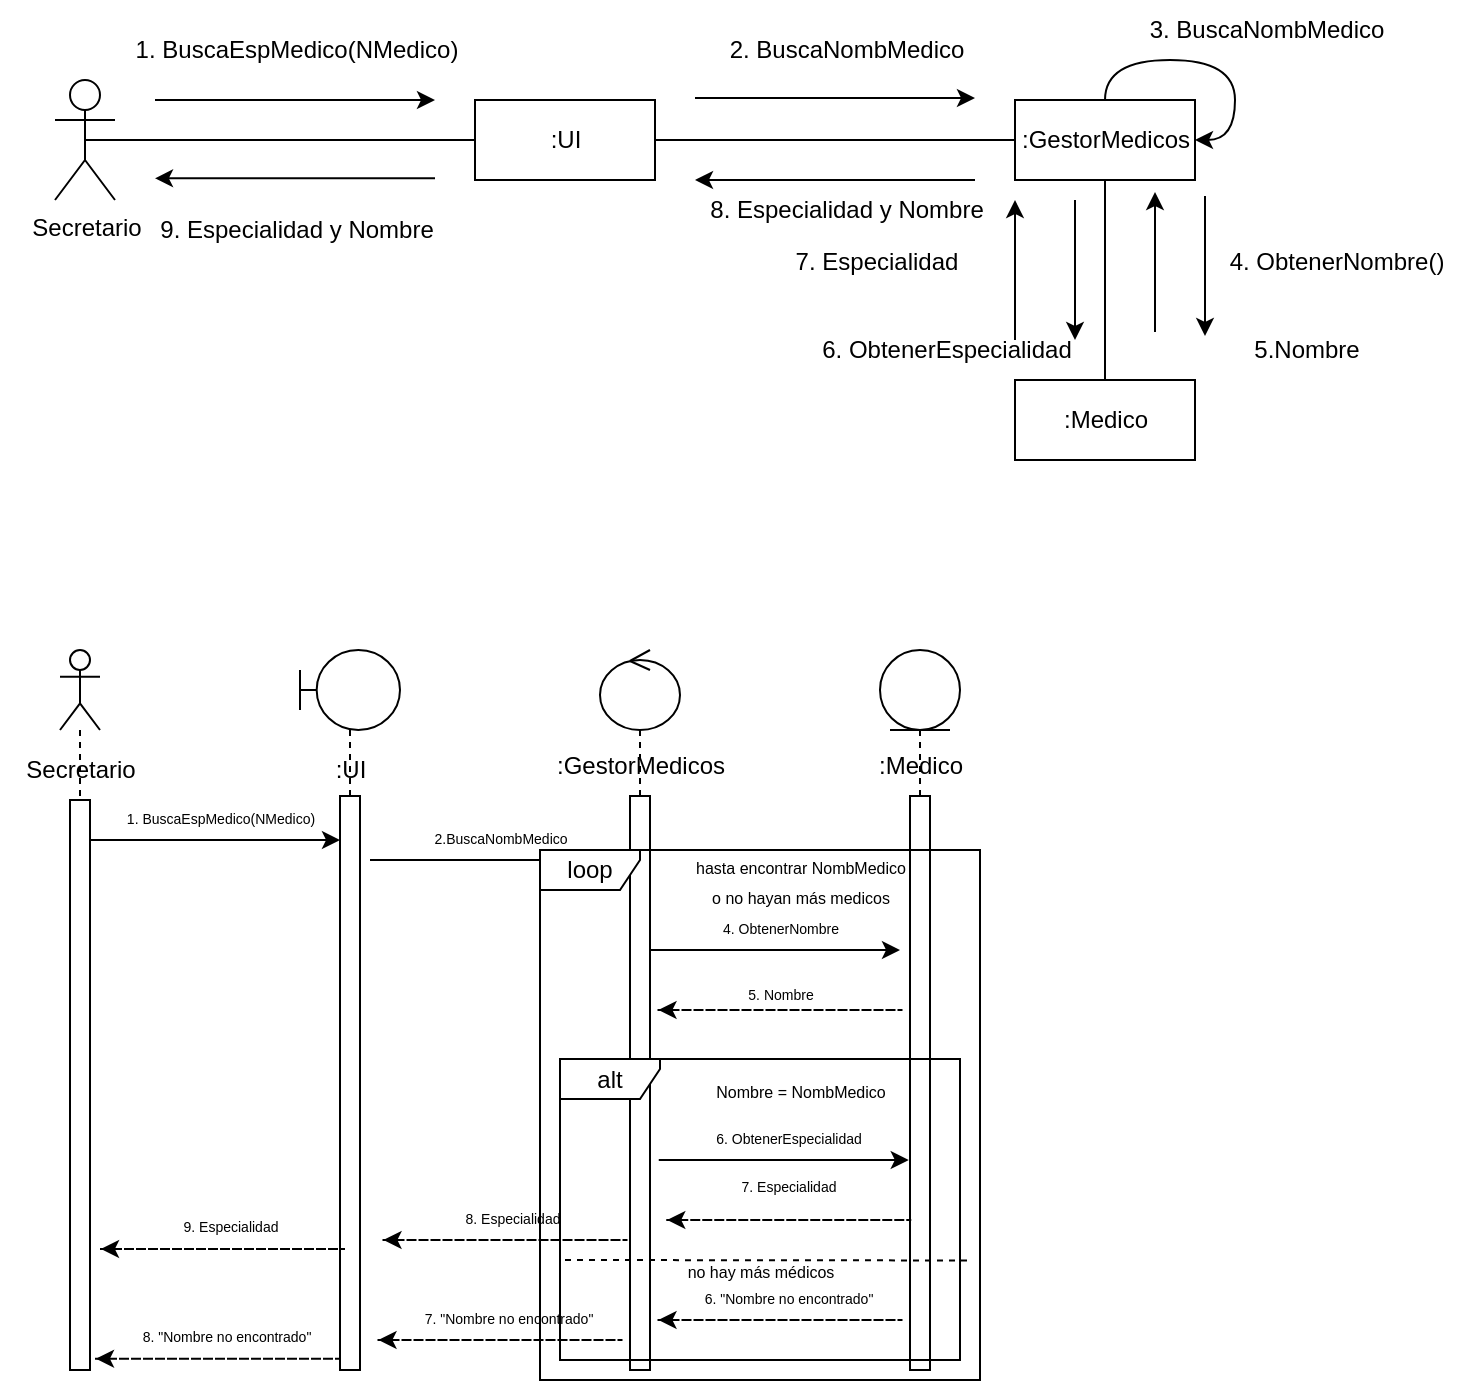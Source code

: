 <mxfile version="24.0.4" type="device">
  <diagram name="Página-1" id="r-Dk_CSnG79D7M9TbqX1">
    <mxGraphModel dx="1258" dy="943" grid="1" gridSize="10" guides="1" tooltips="1" connect="1" arrows="1" fold="1" page="1" pageScale="1" pageWidth="827" pageHeight="1169" math="0" shadow="0">
      <root>
        <mxCell id="0" />
        <mxCell id="1" parent="0" />
        <mxCell id="3vJ3WMfgow5Yl6ggKS75-5" style="edgeStyle=orthogonalEdgeStyle;rounded=0;orthogonalLoop=1;jettySize=auto;html=1;exitX=0.5;exitY=0.5;exitDx=0;exitDy=0;exitPerimeter=0;entryX=0;entryY=0.5;entryDx=0;entryDy=0;endArrow=none;endFill=0;" edge="1" parent="1" source="3vJ3WMfgow5Yl6ggKS75-1" target="3vJ3WMfgow5Yl6ggKS75-2">
          <mxGeometry relative="1" as="geometry" />
        </mxCell>
        <mxCell id="3vJ3WMfgow5Yl6ggKS75-1" value="Secretario" style="shape=umlActor;verticalLabelPosition=bottom;verticalAlign=top;html=1;outlineConnect=0;" vertex="1" parent="1">
          <mxGeometry x="67.5" y="150" width="30" height="60" as="geometry" />
        </mxCell>
        <mxCell id="3vJ3WMfgow5Yl6ggKS75-6" style="edgeStyle=orthogonalEdgeStyle;rounded=0;orthogonalLoop=1;jettySize=auto;html=1;exitX=1;exitY=0.5;exitDx=0;exitDy=0;entryX=0;entryY=0.5;entryDx=0;entryDy=0;endArrow=none;endFill=0;" edge="1" parent="1" source="3vJ3WMfgow5Yl6ggKS75-2" target="3vJ3WMfgow5Yl6ggKS75-3">
          <mxGeometry relative="1" as="geometry" />
        </mxCell>
        <mxCell id="3vJ3WMfgow5Yl6ggKS75-2" value=":UI" style="rounded=0;whiteSpace=wrap;html=1;" vertex="1" parent="1">
          <mxGeometry x="277.5" y="160" width="90" height="40" as="geometry" />
        </mxCell>
        <mxCell id="3vJ3WMfgow5Yl6ggKS75-12" style="edgeStyle=orthogonalEdgeStyle;rounded=0;orthogonalLoop=1;jettySize=auto;html=1;exitX=0.5;exitY=1;exitDx=0;exitDy=0;entryX=0.5;entryY=0;entryDx=0;entryDy=0;endArrow=none;endFill=0;" edge="1" parent="1" source="3vJ3WMfgow5Yl6ggKS75-3" target="3vJ3WMfgow5Yl6ggKS75-4">
          <mxGeometry relative="1" as="geometry" />
        </mxCell>
        <mxCell id="3vJ3WMfgow5Yl6ggKS75-3" value=":GestorMedicos" style="rounded=0;whiteSpace=wrap;html=1;" vertex="1" parent="1">
          <mxGeometry x="547.5" y="160" width="90" height="40" as="geometry" />
        </mxCell>
        <mxCell id="3vJ3WMfgow5Yl6ggKS75-4" value=":Medico" style="rounded=0;whiteSpace=wrap;html=1;" vertex="1" parent="1">
          <mxGeometry x="547.5" y="300" width="90" height="40" as="geometry" />
        </mxCell>
        <mxCell id="3vJ3WMfgow5Yl6ggKS75-7" value="" style="endArrow=classic;html=1;rounded=0;" edge="1" parent="1">
          <mxGeometry width="50" height="50" relative="1" as="geometry">
            <mxPoint x="117.5" y="160" as="sourcePoint" />
            <mxPoint x="257.5" y="160" as="targetPoint" />
          </mxGeometry>
        </mxCell>
        <mxCell id="3vJ3WMfgow5Yl6ggKS75-8" value="1. BuscaEspMedico(NMedico)" style="text;html=1;align=center;verticalAlign=middle;resizable=0;points=[];autosize=1;strokeColor=none;fillColor=none;" vertex="1" parent="1">
          <mxGeometry x="97.5" y="120" width="180" height="30" as="geometry" />
        </mxCell>
        <mxCell id="3vJ3WMfgow5Yl6ggKS75-9" value="" style="endArrow=classic;html=1;rounded=0;" edge="1" parent="1">
          <mxGeometry width="50" height="50" relative="1" as="geometry">
            <mxPoint x="387.5" y="159" as="sourcePoint" />
            <mxPoint x="527.5" y="159" as="targetPoint" />
          </mxGeometry>
        </mxCell>
        <mxCell id="3vJ3WMfgow5Yl6ggKS75-10" value="2. BuscaNombMedico" style="text;html=1;align=center;verticalAlign=middle;resizable=0;points=[];autosize=1;strokeColor=none;fillColor=none;" vertex="1" parent="1">
          <mxGeometry x="392.5" y="120" width="140" height="30" as="geometry" />
        </mxCell>
        <mxCell id="3vJ3WMfgow5Yl6ggKS75-11" value="" style="endArrow=classic;html=1;rounded=0;" edge="1" parent="1">
          <mxGeometry width="50" height="50" relative="1" as="geometry">
            <mxPoint x="642.5" y="208" as="sourcePoint" />
            <mxPoint x="642.5" y="278" as="targetPoint" />
          </mxGeometry>
        </mxCell>
        <mxCell id="3vJ3WMfgow5Yl6ggKS75-13" value="4. ObtenerNombre()" style="text;html=1;align=center;verticalAlign=middle;resizable=0;points=[];autosize=1;strokeColor=none;fillColor=none;" vertex="1" parent="1">
          <mxGeometry x="642.5" y="226" width="130" height="30" as="geometry" />
        </mxCell>
        <mxCell id="3vJ3WMfgow5Yl6ggKS75-14" value="" style="endArrow=classic;html=1;rounded=0;" edge="1" parent="1">
          <mxGeometry width="50" height="50" relative="1" as="geometry">
            <mxPoint x="547.5" y="280" as="sourcePoint" />
            <mxPoint x="547.5" y="210" as="targetPoint" />
          </mxGeometry>
        </mxCell>
        <mxCell id="3vJ3WMfgow5Yl6ggKS75-15" value="5.Nombre" style="text;html=1;align=center;verticalAlign=middle;resizable=0;points=[];autosize=1;strokeColor=none;fillColor=none;" vertex="1" parent="1">
          <mxGeometry x="652.5" y="270" width="80" height="30" as="geometry" />
        </mxCell>
        <mxCell id="3vJ3WMfgow5Yl6ggKS75-16" value="" style="endArrow=classic;html=1;rounded=0;" edge="1" parent="1">
          <mxGeometry width="50" height="50" relative="1" as="geometry">
            <mxPoint x="527.5" y="200" as="sourcePoint" />
            <mxPoint x="387.5" y="200" as="targetPoint" />
          </mxGeometry>
        </mxCell>
        <mxCell id="3vJ3WMfgow5Yl6ggKS75-17" value="6. ObtenerEspecialidad" style="text;html=1;align=center;verticalAlign=middle;resizable=0;points=[];autosize=1;strokeColor=none;fillColor=none;" vertex="1" parent="1">
          <mxGeometry x="437.5" y="270" width="150" height="30" as="geometry" />
        </mxCell>
        <mxCell id="3vJ3WMfgow5Yl6ggKS75-18" value="" style="endArrow=classic;html=1;rounded=0;" edge="1" parent="1">
          <mxGeometry width="50" height="50" relative="1" as="geometry">
            <mxPoint x="257.5" y="199.17" as="sourcePoint" />
            <mxPoint x="117.5" y="199.17" as="targetPoint" />
          </mxGeometry>
        </mxCell>
        <mxCell id="3vJ3WMfgow5Yl6ggKS75-19" value="7.&lt;span style=&quot;background-color: initial;&quot;&gt;&amp;nbsp;Especialidad&lt;/span&gt;" style="text;html=1;align=center;verticalAlign=middle;resizable=0;points=[];autosize=1;strokeColor=none;fillColor=none;" vertex="1" parent="1">
          <mxGeometry x="427.5" y="226" width="100" height="30" as="geometry" />
        </mxCell>
        <mxCell id="3vJ3WMfgow5Yl6ggKS75-21" value="" style="shape=umlLifeline;perimeter=lifelinePerimeter;whiteSpace=wrap;html=1;container=1;dropTarget=0;collapsible=0;recursiveResize=0;outlineConnect=0;portConstraint=eastwest;newEdgeStyle={&quot;curved&quot;:0,&quot;rounded&quot;:0};participant=umlActor;" vertex="1" parent="1">
          <mxGeometry x="70" y="435" width="20" height="360" as="geometry" />
        </mxCell>
        <mxCell id="3vJ3WMfgow5Yl6ggKS75-30" value="" style="html=1;points=[[0,0,0,0,5],[0,1,0,0,-5],[1,0,0,0,5],[1,1,0,0,-5]];perimeter=orthogonalPerimeter;outlineConnect=0;targetShapes=umlLifeline;portConstraint=eastwest;newEdgeStyle={&quot;curved&quot;:0,&quot;rounded&quot;:0};" vertex="1" parent="3vJ3WMfgow5Yl6ggKS75-21">
          <mxGeometry x="5" y="75" width="10" height="285" as="geometry" />
        </mxCell>
        <mxCell id="3vJ3WMfgow5Yl6ggKS75-22" value="" style="shape=umlLifeline;perimeter=lifelinePerimeter;whiteSpace=wrap;html=1;container=1;dropTarget=0;collapsible=0;recursiveResize=0;outlineConnect=0;portConstraint=eastwest;newEdgeStyle={&quot;curved&quot;:0,&quot;rounded&quot;:0};participant=umlBoundary;" vertex="1" parent="1">
          <mxGeometry x="190" y="435" width="50" height="360" as="geometry" />
        </mxCell>
        <mxCell id="3vJ3WMfgow5Yl6ggKS75-33" value="" style="html=1;points=[[0,0,0,0,5],[0,1,0,0,-5],[1,0,0,0,5],[1,1,0,0,-5]];perimeter=orthogonalPerimeter;outlineConnect=0;targetShapes=umlLifeline;portConstraint=eastwest;newEdgeStyle={&quot;curved&quot;:0,&quot;rounded&quot;:0};" vertex="1" parent="3vJ3WMfgow5Yl6ggKS75-22">
          <mxGeometry x="20" y="73" width="10" height="287" as="geometry" />
        </mxCell>
        <mxCell id="3vJ3WMfgow5Yl6ggKS75-23" value="" style="shape=umlLifeline;perimeter=lifelinePerimeter;whiteSpace=wrap;html=1;container=1;dropTarget=0;collapsible=0;recursiveResize=0;outlineConnect=0;portConstraint=eastwest;newEdgeStyle={&quot;curved&quot;:0,&quot;rounded&quot;:0};participant=umlControl;" vertex="1" parent="1">
          <mxGeometry x="340" y="435" width="40" height="360" as="geometry" />
        </mxCell>
        <mxCell id="3vJ3WMfgow5Yl6ggKS75-32" value="" style="html=1;points=[[0,0,0,0,5],[0,1,0,0,-5],[1,0,0,0,5],[1,1,0,0,-5]];perimeter=orthogonalPerimeter;outlineConnect=0;targetShapes=umlLifeline;portConstraint=eastwest;newEdgeStyle={&quot;curved&quot;:0,&quot;rounded&quot;:0};" vertex="1" parent="3vJ3WMfgow5Yl6ggKS75-23">
          <mxGeometry x="15" y="73" width="10" height="287" as="geometry" />
        </mxCell>
        <mxCell id="3vJ3WMfgow5Yl6ggKS75-24" value="" style="shape=umlLifeline;perimeter=lifelinePerimeter;whiteSpace=wrap;html=1;container=1;dropTarget=0;collapsible=0;recursiveResize=0;outlineConnect=0;portConstraint=eastwest;newEdgeStyle={&quot;curved&quot;:0,&quot;rounded&quot;:0};participant=umlEntity;" vertex="1" parent="1">
          <mxGeometry x="480" y="435" width="40" height="360" as="geometry" />
        </mxCell>
        <mxCell id="3vJ3WMfgow5Yl6ggKS75-31" value="" style="html=1;points=[[0,0,0,0,5],[0,1,0,0,-5],[1,0,0,0,5],[1,1,0,0,-5]];perimeter=orthogonalPerimeter;outlineConnect=0;targetShapes=umlLifeline;portConstraint=eastwest;newEdgeStyle={&quot;curved&quot;:0,&quot;rounded&quot;:0};" vertex="1" parent="3vJ3WMfgow5Yl6ggKS75-24">
          <mxGeometry x="15" y="73" width="10" height="287" as="geometry" />
        </mxCell>
        <mxCell id="3vJ3WMfgow5Yl6ggKS75-25" value="Secretario" style="text;html=1;align=center;verticalAlign=middle;resizable=0;points=[];autosize=1;strokeColor=none;fillColor=none;" vertex="1" parent="1">
          <mxGeometry x="40" y="480" width="80" height="30" as="geometry" />
        </mxCell>
        <mxCell id="3vJ3WMfgow5Yl6ggKS75-26" value=":UI" style="text;html=1;align=center;verticalAlign=middle;resizable=0;points=[];autosize=1;strokeColor=none;fillColor=none;" vertex="1" parent="1">
          <mxGeometry x="195" y="480" width="40" height="30" as="geometry" />
        </mxCell>
        <mxCell id="3vJ3WMfgow5Yl6ggKS75-27" value=":GestorMedicos" style="text;html=1;align=center;verticalAlign=middle;resizable=0;points=[];autosize=1;strokeColor=none;fillColor=none;" vertex="1" parent="1">
          <mxGeometry x="305" y="478" width="110" height="30" as="geometry" />
        </mxCell>
        <mxCell id="3vJ3WMfgow5Yl6ggKS75-28" value=":Medico" style="text;html=1;align=center;verticalAlign=middle;resizable=0;points=[];autosize=1;strokeColor=none;fillColor=none;" vertex="1" parent="1">
          <mxGeometry x="465" y="478" width="70" height="30" as="geometry" />
        </mxCell>
        <mxCell id="3vJ3WMfgow5Yl6ggKS75-34" style="edgeStyle=orthogonalEdgeStyle;rounded=0;orthogonalLoop=1;jettySize=auto;html=1;exitX=0.5;exitY=0;exitDx=0;exitDy=0;entryX=1;entryY=0.5;entryDx=0;entryDy=0;curved=1;" edge="1" parent="1" source="3vJ3WMfgow5Yl6ggKS75-3" target="3vJ3WMfgow5Yl6ggKS75-3">
          <mxGeometry relative="1" as="geometry" />
        </mxCell>
        <mxCell id="3vJ3WMfgow5Yl6ggKS75-35" value="3. BuscaNombMedico" style="text;html=1;align=center;verticalAlign=middle;resizable=0;points=[];autosize=1;strokeColor=none;fillColor=none;" vertex="1" parent="1">
          <mxGeometry x="602.5" y="110" width="140" height="30" as="geometry" />
        </mxCell>
        <mxCell id="3vJ3WMfgow5Yl6ggKS75-36" value="" style="endArrow=classic;html=1;rounded=0;" edge="1" parent="1">
          <mxGeometry width="50" height="50" relative="1" as="geometry">
            <mxPoint x="617.5" y="276" as="sourcePoint" />
            <mxPoint x="617.5" y="206" as="targetPoint" />
          </mxGeometry>
        </mxCell>
        <mxCell id="3vJ3WMfgow5Yl6ggKS75-37" value="" style="endArrow=classic;html=1;rounded=0;" edge="1" parent="1">
          <mxGeometry width="50" height="50" relative="1" as="geometry">
            <mxPoint x="577.5" y="210" as="sourcePoint" />
            <mxPoint x="577.5" y="280" as="targetPoint" />
          </mxGeometry>
        </mxCell>
        <mxCell id="3vJ3WMfgow5Yl6ggKS75-38" value="8. Especialidad y Nombre" style="text;html=1;align=center;verticalAlign=middle;resizable=0;points=[];autosize=1;strokeColor=none;fillColor=none;" vertex="1" parent="1">
          <mxGeometry x="382.5" y="200" width="160" height="30" as="geometry" />
        </mxCell>
        <mxCell id="3vJ3WMfgow5Yl6ggKS75-39" value="9. Especialidad y Nombre" style="text;html=1;align=center;verticalAlign=middle;resizable=0;points=[];autosize=1;strokeColor=none;fillColor=none;" vertex="1" parent="1">
          <mxGeometry x="107.5" y="210" width="160" height="30" as="geometry" />
        </mxCell>
        <mxCell id="3vJ3WMfgow5Yl6ggKS75-40" value="" style="endArrow=classic;html=1;rounded=0;" edge="1" parent="1">
          <mxGeometry width="50" height="50" relative="1" as="geometry">
            <mxPoint x="85" y="530" as="sourcePoint" />
            <mxPoint x="210" y="530" as="targetPoint" />
          </mxGeometry>
        </mxCell>
        <mxCell id="3vJ3WMfgow5Yl6ggKS75-41" value="1. BuscaEspMedico(NMedico)" style="text;html=1;align=center;verticalAlign=middle;resizable=0;points=[];autosize=1;strokeColor=none;fillColor=none;fontSize=7;" vertex="1" parent="1">
          <mxGeometry x="90" y="510" width="120" height="20" as="geometry" />
        </mxCell>
        <mxCell id="3vJ3WMfgow5Yl6ggKS75-42" value="" style="endArrow=classic;html=1;rounded=0;" edge="1" parent="1">
          <mxGeometry width="50" height="50" relative="1" as="geometry">
            <mxPoint x="225" y="540" as="sourcePoint" />
            <mxPoint x="350" y="540" as="targetPoint" />
          </mxGeometry>
        </mxCell>
        <mxCell id="3vJ3WMfgow5Yl6ggKS75-43" value="2.BuscaNombMedico" style="text;html=1;align=center;verticalAlign=middle;resizable=0;points=[];autosize=1;strokeColor=none;fillColor=none;fontSize=7;" vertex="1" parent="1">
          <mxGeometry x="245" y="520" width="90" height="20" as="geometry" />
        </mxCell>
        <mxCell id="3vJ3WMfgow5Yl6ggKS75-46" value="loop" style="shape=umlFrame;whiteSpace=wrap;html=1;pointerEvents=0;width=50;height=20;" vertex="1" parent="1">
          <mxGeometry x="310" y="535" width="220" height="265" as="geometry" />
        </mxCell>
        <mxCell id="3vJ3WMfgow5Yl6ggKS75-47" value="&lt;font style=&quot;font-size: 8px;&quot;&gt;hasta encontrar NombMedico&lt;/font&gt;&lt;div&gt;&lt;font style=&quot;font-size: 8px;&quot;&gt;o no hayan más medicos&lt;/font&gt;&lt;/div&gt;" style="text;html=1;align=center;verticalAlign=middle;resizable=0;points=[];autosize=1;strokeColor=none;fillColor=none;" vertex="1" parent="1">
          <mxGeometry x="375" y="530" width="130" height="40" as="geometry" />
        </mxCell>
        <mxCell id="3vJ3WMfgow5Yl6ggKS75-50" value="" style="endArrow=classic;html=1;rounded=0;" edge="1" parent="1">
          <mxGeometry width="50" height="50" relative="1" as="geometry">
            <mxPoint x="365" y="585" as="sourcePoint" />
            <mxPoint x="490" y="585" as="targetPoint" />
          </mxGeometry>
        </mxCell>
        <mxCell id="3vJ3WMfgow5Yl6ggKS75-51" value="4. ObtenerNombre" style="text;html=1;align=center;verticalAlign=middle;resizable=0;points=[];autosize=1;strokeColor=none;fillColor=none;fontSize=7;" vertex="1" parent="1">
          <mxGeometry x="390" y="565" width="80" height="20" as="geometry" />
        </mxCell>
        <mxCell id="3vJ3WMfgow5Yl6ggKS75-52" value="" style="endArrow=classic;html=1;rounded=0;dashed=1;" edge="1" parent="1">
          <mxGeometry width="50" height="50" relative="1" as="geometry">
            <mxPoint x="368.75" y="615" as="sourcePoint" />
            <mxPoint x="369.25" y="615" as="targetPoint" />
            <Array as="points">
              <mxPoint x="491.25" y="615" />
            </Array>
          </mxGeometry>
        </mxCell>
        <mxCell id="3vJ3WMfgow5Yl6ggKS75-53" value="5. Nombre" style="text;html=1;align=center;verticalAlign=middle;resizable=0;points=[];autosize=1;strokeColor=none;fillColor=none;fontSize=7;" vertex="1" parent="1">
          <mxGeometry x="400" y="597.5" width="60" height="20" as="geometry" />
        </mxCell>
        <mxCell id="3vJ3WMfgow5Yl6ggKS75-54" value="" style="endArrow=classic;html=1;rounded=0;" edge="1" parent="1">
          <mxGeometry width="50" height="50" relative="1" as="geometry">
            <mxPoint x="369.38" y="690" as="sourcePoint" />
            <mxPoint x="494.38" y="690" as="targetPoint" />
          </mxGeometry>
        </mxCell>
        <mxCell id="3vJ3WMfgow5Yl6ggKS75-55" value="6. ObtenerEspecialidad" style="text;html=1;align=center;verticalAlign=middle;resizable=0;points=[];autosize=1;strokeColor=none;fillColor=none;fontSize=7;" vertex="1" parent="1">
          <mxGeometry x="384.38" y="670" width="100" height="20" as="geometry" />
        </mxCell>
        <mxCell id="3vJ3WMfgow5Yl6ggKS75-56" value="" style="endArrow=classic;html=1;rounded=0;dashed=1;" edge="1" parent="1">
          <mxGeometry width="50" height="50" relative="1" as="geometry">
            <mxPoint x="373.13" y="720" as="sourcePoint" />
            <mxPoint x="373.63" y="720" as="targetPoint" />
            <Array as="points">
              <mxPoint x="495.63" y="720" />
            </Array>
          </mxGeometry>
        </mxCell>
        <mxCell id="3vJ3WMfgow5Yl6ggKS75-57" value="7. Especialidad" style="text;html=1;align=center;verticalAlign=middle;resizable=0;points=[];autosize=1;strokeColor=none;fillColor=none;fontSize=7;" vertex="1" parent="1">
          <mxGeometry x="399.38" y="694.47" width="70" height="20" as="geometry" />
        </mxCell>
        <mxCell id="3vJ3WMfgow5Yl6ggKS75-58" value="alt" style="shape=umlFrame;whiteSpace=wrap;html=1;pointerEvents=0;width=50;height=20;" vertex="1" parent="1">
          <mxGeometry x="320" y="639.53" width="200" height="150.47" as="geometry" />
        </mxCell>
        <mxCell id="3vJ3WMfgow5Yl6ggKS75-59" value="" style="endArrow=none;dashed=1;html=1;rounded=0;entryX=1.005;entryY=0.64;entryDx=0;entryDy=0;entryPerimeter=0;" edge="1" parent="1">
          <mxGeometry width="50" height="50" relative="1" as="geometry">
            <mxPoint x="322.5" y="740" as="sourcePoint" />
            <mxPoint x="523.5" y="740.231" as="targetPoint" />
          </mxGeometry>
        </mxCell>
        <mxCell id="3vJ3WMfgow5Yl6ggKS75-60" value="" style="endArrow=classic;html=1;rounded=0;dashed=1;" edge="1" parent="1">
          <mxGeometry width="50" height="50" relative="1" as="geometry">
            <mxPoint x="231.25" y="730" as="sourcePoint" />
            <mxPoint x="231.75" y="730" as="targetPoint" />
            <Array as="points">
              <mxPoint x="353.75" y="730" />
            </Array>
          </mxGeometry>
        </mxCell>
        <mxCell id="3vJ3WMfgow5Yl6ggKS75-61" value="8. Especialidad" style="text;html=1;align=center;verticalAlign=middle;resizable=0;points=[];autosize=1;strokeColor=none;fillColor=none;fontSize=7;" vertex="1" parent="1">
          <mxGeometry x="261.25" y="710" width="70" height="20" as="geometry" />
        </mxCell>
        <mxCell id="3vJ3WMfgow5Yl6ggKS75-62" value="" style="endArrow=classic;html=1;rounded=0;dashed=1;" edge="1" parent="1">
          <mxGeometry width="50" height="50" relative="1" as="geometry">
            <mxPoint x="90" y="734.47" as="sourcePoint" />
            <mxPoint x="90.5" y="734.47" as="targetPoint" />
            <Array as="points">
              <mxPoint x="212.5" y="734.47" />
            </Array>
          </mxGeometry>
        </mxCell>
        <mxCell id="3vJ3WMfgow5Yl6ggKS75-63" value="9. Especialidad" style="text;html=1;align=center;verticalAlign=middle;resizable=0;points=[];autosize=1;strokeColor=none;fillColor=none;fontSize=7;" vertex="1" parent="1">
          <mxGeometry x="120" y="714.47" width="70" height="20" as="geometry" />
        </mxCell>
        <mxCell id="3vJ3WMfgow5Yl6ggKS75-65" value="&lt;font style=&quot;font-size: 8px;&quot;&gt;Nombre = NombMedico&lt;/font&gt;" style="text;html=1;align=center;verticalAlign=middle;resizable=0;points=[];autosize=1;strokeColor=none;fillColor=none;" vertex="1" parent="1">
          <mxGeometry x="385" y="639.53" width="110" height="30" as="geometry" />
        </mxCell>
        <mxCell id="3vJ3WMfgow5Yl6ggKS75-66" value="&lt;span style=&quot;font-size: 8px;&quot;&gt;no hay más médicos&lt;/span&gt;" style="text;html=1;align=center;verticalAlign=middle;resizable=0;points=[];autosize=1;strokeColor=none;fillColor=none;" vertex="1" parent="1">
          <mxGeometry x="370" y="730" width="100" height="30" as="geometry" />
        </mxCell>
        <mxCell id="3vJ3WMfgow5Yl6ggKS75-67" value="" style="endArrow=classic;html=1;rounded=0;dashed=1;" edge="1" parent="1">
          <mxGeometry width="50" height="50" relative="1" as="geometry">
            <mxPoint x="368.75" y="770" as="sourcePoint" />
            <mxPoint x="369.25" y="770" as="targetPoint" />
            <Array as="points">
              <mxPoint x="491.25" y="770" />
            </Array>
          </mxGeometry>
        </mxCell>
        <mxCell id="3vJ3WMfgow5Yl6ggKS75-68" value="6. &quot;Nombre no encontrado&quot;" style="text;html=1;align=center;verticalAlign=middle;resizable=0;points=[];autosize=1;strokeColor=none;fillColor=none;fontSize=7;" vertex="1" parent="1">
          <mxGeometry x="379.38" y="750" width="110" height="20" as="geometry" />
        </mxCell>
        <mxCell id="3vJ3WMfgow5Yl6ggKS75-69" value="" style="endArrow=classic;html=1;rounded=0;dashed=1;" edge="1" parent="1">
          <mxGeometry width="50" height="50" relative="1" as="geometry">
            <mxPoint x="228.75" y="780" as="sourcePoint" />
            <mxPoint x="229.25" y="780" as="targetPoint" />
            <Array as="points">
              <mxPoint x="351.25" y="780" />
            </Array>
          </mxGeometry>
        </mxCell>
        <mxCell id="3vJ3WMfgow5Yl6ggKS75-70" value="7. &quot;Nombre no encontrado&quot;" style="text;html=1;align=center;verticalAlign=middle;resizable=0;points=[];autosize=1;strokeColor=none;fillColor=none;fontSize=7;" vertex="1" parent="1">
          <mxGeometry x="239.38" y="760" width="110" height="20" as="geometry" />
        </mxCell>
        <mxCell id="3vJ3WMfgow5Yl6ggKS75-71" value="" style="endArrow=classic;html=1;rounded=0;dashed=1;" edge="1" parent="1">
          <mxGeometry width="50" height="50" relative="1" as="geometry">
            <mxPoint x="87.5" y="789.37" as="sourcePoint" />
            <mxPoint x="88" y="789.37" as="targetPoint" />
            <Array as="points">
              <mxPoint x="210" y="789.37" />
            </Array>
          </mxGeometry>
        </mxCell>
        <mxCell id="3vJ3WMfgow5Yl6ggKS75-72" value="8. &quot;Nombre no encontrado&quot;" style="text;html=1;align=center;verticalAlign=middle;resizable=0;points=[];autosize=1;strokeColor=none;fillColor=none;fontSize=7;" vertex="1" parent="1">
          <mxGeometry x="98.13" y="769.37" width="110" height="20" as="geometry" />
        </mxCell>
      </root>
    </mxGraphModel>
  </diagram>
</mxfile>
